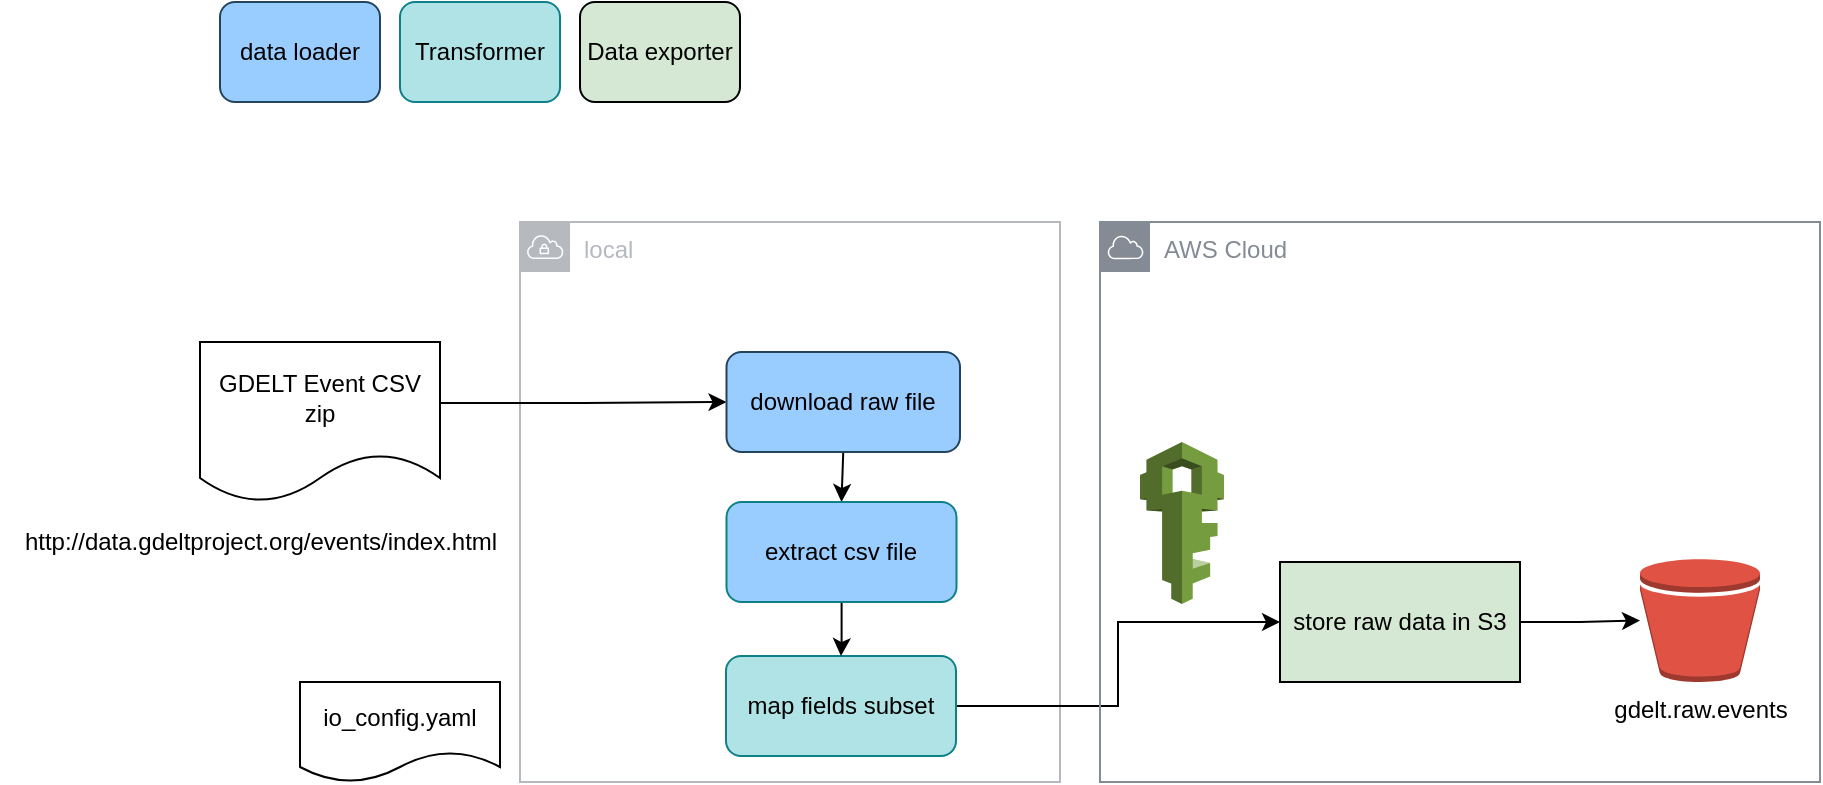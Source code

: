 <mxfile version="21.6.8" type="device">
  <diagram name="Page-1" id="HGx0K5DMoAMh3n9qtSTw">
    <mxGraphModel dx="2044" dy="877" grid="1" gridSize="10" guides="1" tooltips="1" connect="1" arrows="1" fold="1" page="1" pageScale="1" pageWidth="850" pageHeight="1100" math="0" shadow="0">
      <root>
        <mxCell id="0" />
        <mxCell id="1" parent="0" />
        <mxCell id="2E0J9mty7jqj_4_4rKHY-9" value="local" style="sketch=0;outlineConnect=0;gradientColor=none;html=1;whiteSpace=wrap;fontSize=12;fontStyle=0;shape=mxgraph.aws4.group;grIcon=mxgraph.aws4.group_vpc;strokeColor=#B6BABF;fillColor=none;verticalAlign=top;align=left;spacingLeft=30;fontColor=#B6BABF;dashed=0;" vertex="1" parent="1">
          <mxGeometry x="230" y="140" width="270" height="280" as="geometry" />
        </mxCell>
        <mxCell id="2E0J9mty7jqj_4_4rKHY-3" value="" style="edgeStyle=orthogonalEdgeStyle;rounded=0;orthogonalLoop=1;jettySize=auto;html=1;entryX=0;entryY=0.5;entryDx=0;entryDy=0;exitX=0.983;exitY=0.381;exitDx=0;exitDy=0;exitPerimeter=0;" edge="1" parent="1" source="2E0J9mty7jqj_4_4rKHY-20" target="2E0J9mty7jqj_4_4rKHY-18">
          <mxGeometry relative="1" as="geometry" />
        </mxCell>
        <mxCell id="2E0J9mty7jqj_4_4rKHY-5" value="" style="edgeStyle=orthogonalEdgeStyle;rounded=0;orthogonalLoop=1;jettySize=auto;html=1;exitX=0.5;exitY=1;exitDx=0;exitDy=0;entryX=0.5;entryY=0;entryDx=0;entryDy=0;" edge="1" parent="1" source="2E0J9mty7jqj_4_4rKHY-18" target="2E0J9mty7jqj_4_4rKHY-22">
          <mxGeometry relative="1" as="geometry" />
        </mxCell>
        <mxCell id="2E0J9mty7jqj_4_4rKHY-7" value="" style="edgeStyle=orthogonalEdgeStyle;rounded=0;orthogonalLoop=1;jettySize=auto;html=1;" edge="1" parent="1" source="2E0J9mty7jqj_4_4rKHY-19" target="2E0J9mty7jqj_4_4rKHY-6">
          <mxGeometry relative="1" as="geometry" />
        </mxCell>
        <mxCell id="2E0J9mty7jqj_4_4rKHY-8" value="AWS Cloud" style="sketch=0;outlineConnect=0;gradientColor=none;html=1;whiteSpace=wrap;fontSize=12;fontStyle=0;shape=mxgraph.aws4.group;grIcon=mxgraph.aws4.group_aws_cloud;strokeColor=#858B94;fillColor=none;verticalAlign=top;align=left;spacingLeft=30;fontColor=#858B94;dashed=0;" vertex="1" parent="1">
          <mxGeometry x="520" y="140" width="360" height="280" as="geometry" />
        </mxCell>
        <mxCell id="2E0J9mty7jqj_4_4rKHY-14" style="edgeStyle=orthogonalEdgeStyle;rounded=0;orthogonalLoop=1;jettySize=auto;html=1;exitX=1;exitY=0.5;exitDx=0;exitDy=0;" edge="1" parent="1" source="2E0J9mty7jqj_4_4rKHY-6" target="2E0J9mty7jqj_4_4rKHY-13">
          <mxGeometry relative="1" as="geometry" />
        </mxCell>
        <mxCell id="2E0J9mty7jqj_4_4rKHY-6" value="store raw data in S3" style="whiteSpace=wrap;html=1;fillColor=#D5E8D4;" vertex="1" parent="1">
          <mxGeometry x="610" y="310" width="120" height="60" as="geometry" />
        </mxCell>
        <mxCell id="2E0J9mty7jqj_4_4rKHY-12" value="" style="outlineConnect=0;dashed=0;verticalLabelPosition=bottom;verticalAlign=top;align=center;html=1;shape=mxgraph.aws3.iam;fillColor=#759C3E;gradientColor=none;" vertex="1" parent="1">
          <mxGeometry x="540" y="250" width="42" height="81" as="geometry" />
        </mxCell>
        <mxCell id="2E0J9mty7jqj_4_4rKHY-13" value="gdelt.raw.events" style="outlineConnect=0;dashed=0;verticalLabelPosition=bottom;verticalAlign=top;align=center;html=1;shape=mxgraph.aws3.bucket;fillColor=#E05243;gradientColor=none;" vertex="1" parent="1">
          <mxGeometry x="790" y="308.5" width="60" height="61.5" as="geometry" />
        </mxCell>
        <mxCell id="2E0J9mty7jqj_4_4rKHY-15" value="data loader" style="rounded=1;whiteSpace=wrap;html=1;fillColor=#99CCFF;strokeColor=#23445d;" vertex="1" parent="1">
          <mxGeometry x="80" y="30" width="80" height="50" as="geometry" />
        </mxCell>
        <mxCell id="2E0J9mty7jqj_4_4rKHY-16" value="Transformer" style="rounded=1;whiteSpace=wrap;html=1;fillColor=#b0e3e6;strokeColor=#0e8088;" vertex="1" parent="1">
          <mxGeometry x="170" y="30" width="80" height="50" as="geometry" />
        </mxCell>
        <mxCell id="2E0J9mty7jqj_4_4rKHY-17" value="Data exporter" style="rounded=1;whiteSpace=wrap;html=1;fillColor=#d5e8d4;strokeColor=default;gradientColor=none;" vertex="1" parent="1">
          <mxGeometry x="260" y="30" width="80" height="50" as="geometry" />
        </mxCell>
        <mxCell id="2E0J9mty7jqj_4_4rKHY-18" value="download raw file" style="rounded=1;whiteSpace=wrap;html=1;fillColor=#99CCFF;strokeColor=#23445d;" vertex="1" parent="1">
          <mxGeometry x="333.25" y="205" width="116.75" height="50" as="geometry" />
        </mxCell>
        <mxCell id="2E0J9mty7jqj_4_4rKHY-19" value="map fields subset" style="rounded=1;whiteSpace=wrap;html=1;fillColor=#b0e3e6;strokeColor=#0e8088;" vertex="1" parent="1">
          <mxGeometry x="333" y="357" width="115" height="50" as="geometry" />
        </mxCell>
        <mxCell id="2E0J9mty7jqj_4_4rKHY-20" value="GDELT Event CSV zip" style="shape=document;whiteSpace=wrap;html=1;boundedLbl=1;" vertex="1" parent="1">
          <mxGeometry x="70" y="200" width="120" height="80" as="geometry" />
        </mxCell>
        <mxCell id="2E0J9mty7jqj_4_4rKHY-21" value="http://data.gdeltproject.org/events/index.html" style="text;html=1;align=center;verticalAlign=middle;resizable=0;points=[];autosize=1;strokeColor=none;fillColor=none;" vertex="1" parent="1">
          <mxGeometry x="-30" y="285" width="260" height="30" as="geometry" />
        </mxCell>
        <mxCell id="2E0J9mty7jqj_4_4rKHY-23" style="edgeStyle=orthogonalEdgeStyle;rounded=0;orthogonalLoop=1;jettySize=auto;html=1;entryX=0.5;entryY=0;entryDx=0;entryDy=0;" edge="1" parent="1" source="2E0J9mty7jqj_4_4rKHY-22" target="2E0J9mty7jqj_4_4rKHY-19">
          <mxGeometry relative="1" as="geometry" />
        </mxCell>
        <mxCell id="2E0J9mty7jqj_4_4rKHY-22" value="extract csv file" style="rounded=1;whiteSpace=wrap;html=1;fillColor=#99CCFF;strokeColor=#0e8088;" vertex="1" parent="1">
          <mxGeometry x="333.25" y="280" width="115" height="50" as="geometry" />
        </mxCell>
        <mxCell id="2E0J9mty7jqj_4_4rKHY-24" value="io_config.yaml" style="shape=document;whiteSpace=wrap;html=1;boundedLbl=1;" vertex="1" parent="1">
          <mxGeometry x="120" y="370" width="100" height="50" as="geometry" />
        </mxCell>
      </root>
    </mxGraphModel>
  </diagram>
</mxfile>
